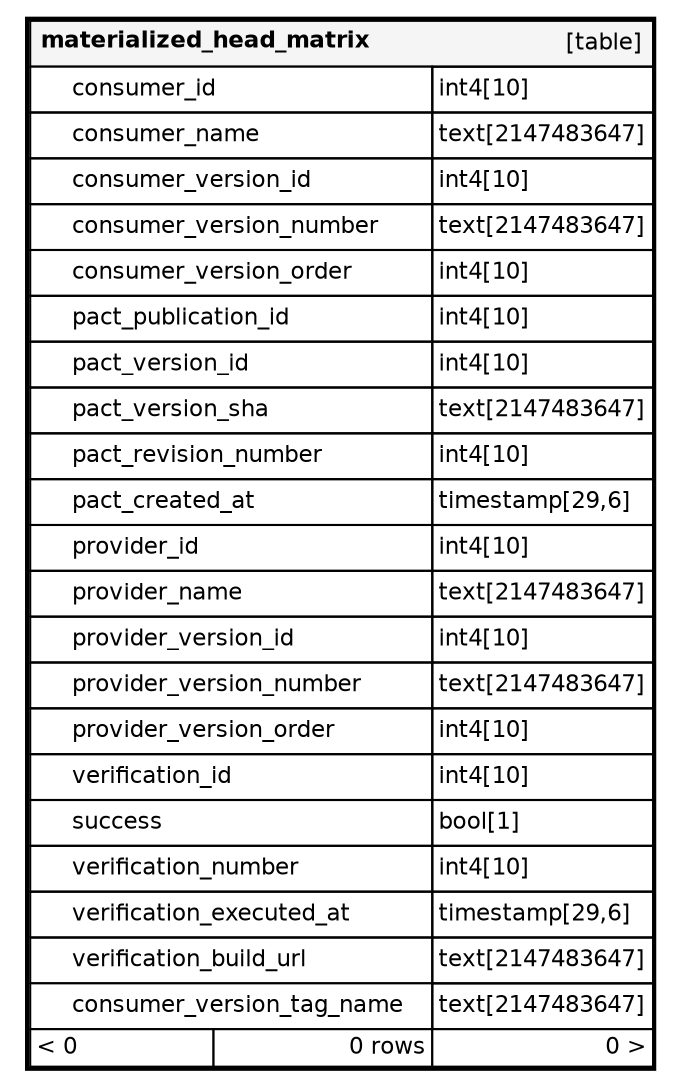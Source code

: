 digraph "materialized_head_matrix" {
  graph [
    rankdir="RL"
    bgcolor="#ffffff"
    nodesep="0.18"
    ranksep="0.46"
    fontname="Helvetica"
    fontsize="11"
    ration="compress"
  ];
  node [
    fontname="Helvetica"
    fontsize="11"
    shape="plaintext"
  ];
  edge [
    arrowsize="0.8"
  ];
  "materialized_head_matrix" [
   label=<
    <TABLE BORDER="2" CELLBORDER="1" CELLSPACING="0" BGCOLOR="#ffffff">
      <TR><TD COLSPAN="4"  BGCOLOR="#f5f5f5"><TABLE BORDER="0" CELLSPACING="0"><TR><TD ALIGN="LEFT"><B>materialized_head_matrix</B></TD><TD ALIGN="RIGHT">[table]</TD></TR></TABLE></TD></TR>
      <TR><TD PORT="consumer_id" COLSPAN="2" BGCOLOR="#ffffff" ALIGN="LEFT"><TABLE BORDER="0" CELLSPACING="0" ALIGN="LEFT"><TR ALIGN="LEFT"><TD ALIGN="LEFT" FIXEDSIZE="TRUE" WIDTH="15" HEIGHT="16"></TD><TD ALIGN="LEFT" FIXEDSIZE="TRUE" WIDTH="172" HEIGHT="16">consumer_id</TD></TR></TABLE></TD><TD PORT="consumer_id.type" ALIGN="LEFT">int4[10]</TD></TR>
      <TR><TD PORT="consumer_name" COLSPAN="2" ALIGN="LEFT"><TABLE BORDER="0" CELLSPACING="0" ALIGN="LEFT"><TR ALIGN="LEFT"><TD ALIGN="LEFT" FIXEDSIZE="TRUE" WIDTH="15" HEIGHT="16"></TD><TD ALIGN="LEFT" FIXEDSIZE="TRUE" WIDTH="172" HEIGHT="16">consumer_name</TD></TR></TABLE></TD><TD PORT="consumer_name.type" ALIGN="LEFT">text[2147483647]</TD></TR>
      <TR><TD PORT="consumer_version_id" COLSPAN="2" ALIGN="LEFT"><TABLE BORDER="0" CELLSPACING="0" ALIGN="LEFT"><TR ALIGN="LEFT"><TD ALIGN="LEFT" FIXEDSIZE="TRUE" WIDTH="15" HEIGHT="16"></TD><TD ALIGN="LEFT" FIXEDSIZE="TRUE" WIDTH="172" HEIGHT="16">consumer_version_id</TD></TR></TABLE></TD><TD PORT="consumer_version_id.type" ALIGN="LEFT">int4[10]</TD></TR>
      <TR><TD PORT="consumer_version_number" COLSPAN="2" ALIGN="LEFT"><TABLE BORDER="0" CELLSPACING="0" ALIGN="LEFT"><TR ALIGN="LEFT"><TD ALIGN="LEFT" FIXEDSIZE="TRUE" WIDTH="15" HEIGHT="16"></TD><TD ALIGN="LEFT" FIXEDSIZE="TRUE" WIDTH="172" HEIGHT="16">consumer_version_number</TD></TR></TABLE></TD><TD PORT="consumer_version_number.type" ALIGN="LEFT">text[2147483647]</TD></TR>
      <TR><TD PORT="consumer_version_order" COLSPAN="2" BGCOLOR="#ffffff" ALIGN="LEFT"><TABLE BORDER="0" CELLSPACING="0" ALIGN="LEFT"><TR ALIGN="LEFT"><TD ALIGN="LEFT" FIXEDSIZE="TRUE" WIDTH="15" HEIGHT="16"></TD><TD ALIGN="LEFT" FIXEDSIZE="TRUE" WIDTH="172" HEIGHT="16">consumer_version_order</TD></TR></TABLE></TD><TD PORT="consumer_version_order.type" ALIGN="LEFT">int4[10]</TD></TR>
      <TR><TD PORT="pact_publication_id" COLSPAN="2" ALIGN="LEFT"><TABLE BORDER="0" CELLSPACING="0" ALIGN="LEFT"><TR ALIGN="LEFT"><TD ALIGN="LEFT" FIXEDSIZE="TRUE" WIDTH="15" HEIGHT="16"></TD><TD ALIGN="LEFT" FIXEDSIZE="TRUE" WIDTH="172" HEIGHT="16">pact_publication_id</TD></TR></TABLE></TD><TD PORT="pact_publication_id.type" ALIGN="LEFT">int4[10]</TD></TR>
      <TR><TD PORT="pact_version_id" COLSPAN="2" ALIGN="LEFT"><TABLE BORDER="0" CELLSPACING="0" ALIGN="LEFT"><TR ALIGN="LEFT"><TD ALIGN="LEFT" FIXEDSIZE="TRUE" WIDTH="15" HEIGHT="16"></TD><TD ALIGN="LEFT" FIXEDSIZE="TRUE" WIDTH="172" HEIGHT="16">pact_version_id</TD></TR></TABLE></TD><TD PORT="pact_version_id.type" ALIGN="LEFT">int4[10]</TD></TR>
      <TR><TD PORT="pact_version_sha" COLSPAN="2" ALIGN="LEFT"><TABLE BORDER="0" CELLSPACING="0" ALIGN="LEFT"><TR ALIGN="LEFT"><TD ALIGN="LEFT" FIXEDSIZE="TRUE" WIDTH="15" HEIGHT="16"></TD><TD ALIGN="LEFT" FIXEDSIZE="TRUE" WIDTH="172" HEIGHT="16">pact_version_sha</TD></TR></TABLE></TD><TD PORT="pact_version_sha.type" ALIGN="LEFT">text[2147483647]</TD></TR>
      <TR><TD PORT="pact_revision_number" COLSPAN="2" ALIGN="LEFT"><TABLE BORDER="0" CELLSPACING="0" ALIGN="LEFT"><TR ALIGN="LEFT"><TD ALIGN="LEFT" FIXEDSIZE="TRUE" WIDTH="15" HEIGHT="16"></TD><TD ALIGN="LEFT" FIXEDSIZE="TRUE" WIDTH="172" HEIGHT="16">pact_revision_number</TD></TR></TABLE></TD><TD PORT="pact_revision_number.type" ALIGN="LEFT">int4[10]</TD></TR>
      <TR><TD PORT="pact_created_at" COLSPAN="2" ALIGN="LEFT"><TABLE BORDER="0" CELLSPACING="0" ALIGN="LEFT"><TR ALIGN="LEFT"><TD ALIGN="LEFT" FIXEDSIZE="TRUE" WIDTH="15" HEIGHT="16"></TD><TD ALIGN="LEFT" FIXEDSIZE="TRUE" WIDTH="172" HEIGHT="16">pact_created_at</TD></TR></TABLE></TD><TD PORT="pact_created_at.type" ALIGN="LEFT">timestamp[29,6]</TD></TR>
      <TR><TD PORT="provider_id" COLSPAN="2" BGCOLOR="#ffffff" ALIGN="LEFT"><TABLE BORDER="0" CELLSPACING="0" ALIGN="LEFT"><TR ALIGN="LEFT"><TD ALIGN="LEFT" FIXEDSIZE="TRUE" WIDTH="15" HEIGHT="16"></TD><TD ALIGN="LEFT" FIXEDSIZE="TRUE" WIDTH="172" HEIGHT="16">provider_id</TD></TR></TABLE></TD><TD PORT="provider_id.type" ALIGN="LEFT">int4[10]</TD></TR>
      <TR><TD PORT="provider_name" COLSPAN="2" ALIGN="LEFT"><TABLE BORDER="0" CELLSPACING="0" ALIGN="LEFT"><TR ALIGN="LEFT"><TD ALIGN="LEFT" FIXEDSIZE="TRUE" WIDTH="15" HEIGHT="16"></TD><TD ALIGN="LEFT" FIXEDSIZE="TRUE" WIDTH="172" HEIGHT="16">provider_name</TD></TR></TABLE></TD><TD PORT="provider_name.type" ALIGN="LEFT">text[2147483647]</TD></TR>
      <TR><TD PORT="provider_version_id" COLSPAN="2" ALIGN="LEFT"><TABLE BORDER="0" CELLSPACING="0" ALIGN="LEFT"><TR ALIGN="LEFT"><TD ALIGN="LEFT" FIXEDSIZE="TRUE" WIDTH="15" HEIGHT="16"></TD><TD ALIGN="LEFT" FIXEDSIZE="TRUE" WIDTH="172" HEIGHT="16">provider_version_id</TD></TR></TABLE></TD><TD PORT="provider_version_id.type" ALIGN="LEFT">int4[10]</TD></TR>
      <TR><TD PORT="provider_version_number" COLSPAN="2" ALIGN="LEFT"><TABLE BORDER="0" CELLSPACING="0" ALIGN="LEFT"><TR ALIGN="LEFT"><TD ALIGN="LEFT" FIXEDSIZE="TRUE" WIDTH="15" HEIGHT="16"></TD><TD ALIGN="LEFT" FIXEDSIZE="TRUE" WIDTH="172" HEIGHT="16">provider_version_number</TD></TR></TABLE></TD><TD PORT="provider_version_number.type" ALIGN="LEFT">text[2147483647]</TD></TR>
      <TR><TD PORT="provider_version_order" COLSPAN="2" ALIGN="LEFT"><TABLE BORDER="0" CELLSPACING="0" ALIGN="LEFT"><TR ALIGN="LEFT"><TD ALIGN="LEFT" FIXEDSIZE="TRUE" WIDTH="15" HEIGHT="16"></TD><TD ALIGN="LEFT" FIXEDSIZE="TRUE" WIDTH="172" HEIGHT="16">provider_version_order</TD></TR></TABLE></TD><TD PORT="provider_version_order.type" ALIGN="LEFT">int4[10]</TD></TR>
      <TR><TD PORT="verification_id" COLSPAN="2" ALIGN="LEFT"><TABLE BORDER="0" CELLSPACING="0" ALIGN="LEFT"><TR ALIGN="LEFT"><TD ALIGN="LEFT" FIXEDSIZE="TRUE" WIDTH="15" HEIGHT="16"></TD><TD ALIGN="LEFT" FIXEDSIZE="TRUE" WIDTH="172" HEIGHT="16">verification_id</TD></TR></TABLE></TD><TD PORT="verification_id.type" ALIGN="LEFT">int4[10]</TD></TR>
      <TR><TD PORT="success" COLSPAN="2" ALIGN="LEFT"><TABLE BORDER="0" CELLSPACING="0" ALIGN="LEFT"><TR ALIGN="LEFT"><TD ALIGN="LEFT" FIXEDSIZE="TRUE" WIDTH="15" HEIGHT="16"></TD><TD ALIGN="LEFT" FIXEDSIZE="TRUE" WIDTH="172" HEIGHT="16">success</TD></TR></TABLE></TD><TD PORT="success.type" ALIGN="LEFT">bool[1]</TD></TR>
      <TR><TD PORT="verification_number" COLSPAN="2" ALIGN="LEFT"><TABLE BORDER="0" CELLSPACING="0" ALIGN="LEFT"><TR ALIGN="LEFT"><TD ALIGN="LEFT" FIXEDSIZE="TRUE" WIDTH="15" HEIGHT="16"></TD><TD ALIGN="LEFT" FIXEDSIZE="TRUE" WIDTH="172" HEIGHT="16">verification_number</TD></TR></TABLE></TD><TD PORT="verification_number.type" ALIGN="LEFT">int4[10]</TD></TR>
      <TR><TD PORT="verification_executed_at" COLSPAN="2" ALIGN="LEFT"><TABLE BORDER="0" CELLSPACING="0" ALIGN="LEFT"><TR ALIGN="LEFT"><TD ALIGN="LEFT" FIXEDSIZE="TRUE" WIDTH="15" HEIGHT="16"></TD><TD ALIGN="LEFT" FIXEDSIZE="TRUE" WIDTH="172" HEIGHT="16">verification_executed_at</TD></TR></TABLE></TD><TD PORT="verification_executed_at.type" ALIGN="LEFT">timestamp[29,6]</TD></TR>
      <TR><TD PORT="verification_build_url" COLSPAN="2" ALIGN="LEFT"><TABLE BORDER="0" CELLSPACING="0" ALIGN="LEFT"><TR ALIGN="LEFT"><TD ALIGN="LEFT" FIXEDSIZE="TRUE" WIDTH="15" HEIGHT="16"></TD><TD ALIGN="LEFT" FIXEDSIZE="TRUE" WIDTH="172" HEIGHT="16">verification_build_url</TD></TR></TABLE></TD><TD PORT="verification_build_url.type" ALIGN="LEFT">text[2147483647]</TD></TR>
      <TR><TD PORT="consumer_version_tag_name" COLSPAN="2" BGCOLOR="#ffffff" ALIGN="LEFT"><TABLE BORDER="0" CELLSPACING="0" ALIGN="LEFT"><TR ALIGN="LEFT"><TD ALIGN="LEFT" FIXEDSIZE="TRUE" WIDTH="15" HEIGHT="16"></TD><TD ALIGN="LEFT" FIXEDSIZE="TRUE" WIDTH="172" HEIGHT="16">consumer_version_tag_name</TD></TR></TABLE></TD><TD PORT="consumer_version_tag_name.type" ALIGN="LEFT">text[2147483647]</TD></TR>
      <TR><TD ALIGN="LEFT" BGCOLOR="#ffffff">&lt; 0</TD><TD ALIGN="RIGHT" BGCOLOR="#ffffff">0 rows</TD><TD ALIGN="RIGHT" BGCOLOR="#ffffff">0 &gt;</TD></TR>
    </TABLE>>
    URL="tables/materialized_head_matrix.html"
    target="_top"
    tooltip="materialized_head_matrix"
  ];
}
